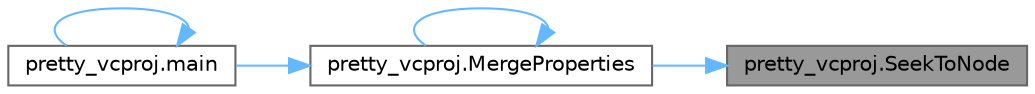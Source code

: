digraph "pretty_vcproj.SeekToNode"
{
 // LATEX_PDF_SIZE
  bgcolor="transparent";
  edge [fontname=Helvetica,fontsize=10,labelfontname=Helvetica,labelfontsize=10];
  node [fontname=Helvetica,fontsize=10,shape=box,height=0.2,width=0.4];
  rankdir="RL";
  Node1 [id="Node000001",label="pretty_vcproj.SeekToNode",height=0.2,width=0.4,color="gray40", fillcolor="grey60", style="filled", fontcolor="black",tooltip=" "];
  Node1 -> Node2 [id="edge9_Node000001_Node000002",dir="back",color="steelblue1",style="solid",tooltip=" "];
  Node2 [id="Node000002",label="pretty_vcproj.MergeProperties",height=0.2,width=0.4,color="grey40", fillcolor="white", style="filled",URL="$namespacepretty__vcproj.html#ab5f8a78cbdd6f6e6e09334af96fbc459",tooltip=" "];
  Node2 -> Node3 [id="edge10_Node000002_Node000003",dir="back",color="steelblue1",style="solid",tooltip=" "];
  Node3 [id="Node000003",label="pretty_vcproj.main",height=0.2,width=0.4,color="grey40", fillcolor="white", style="filled",URL="$namespacepretty__vcproj.html#ad9f0172dac5a27257adff0ac7853d9f8",tooltip=" "];
  Node3 -> Node3 [id="edge11_Node000003_Node000003",dir="back",color="steelblue1",style="solid",tooltip=" "];
  Node2 -> Node2 [id="edge12_Node000002_Node000002",dir="back",color="steelblue1",style="solid",tooltip=" "];
}
